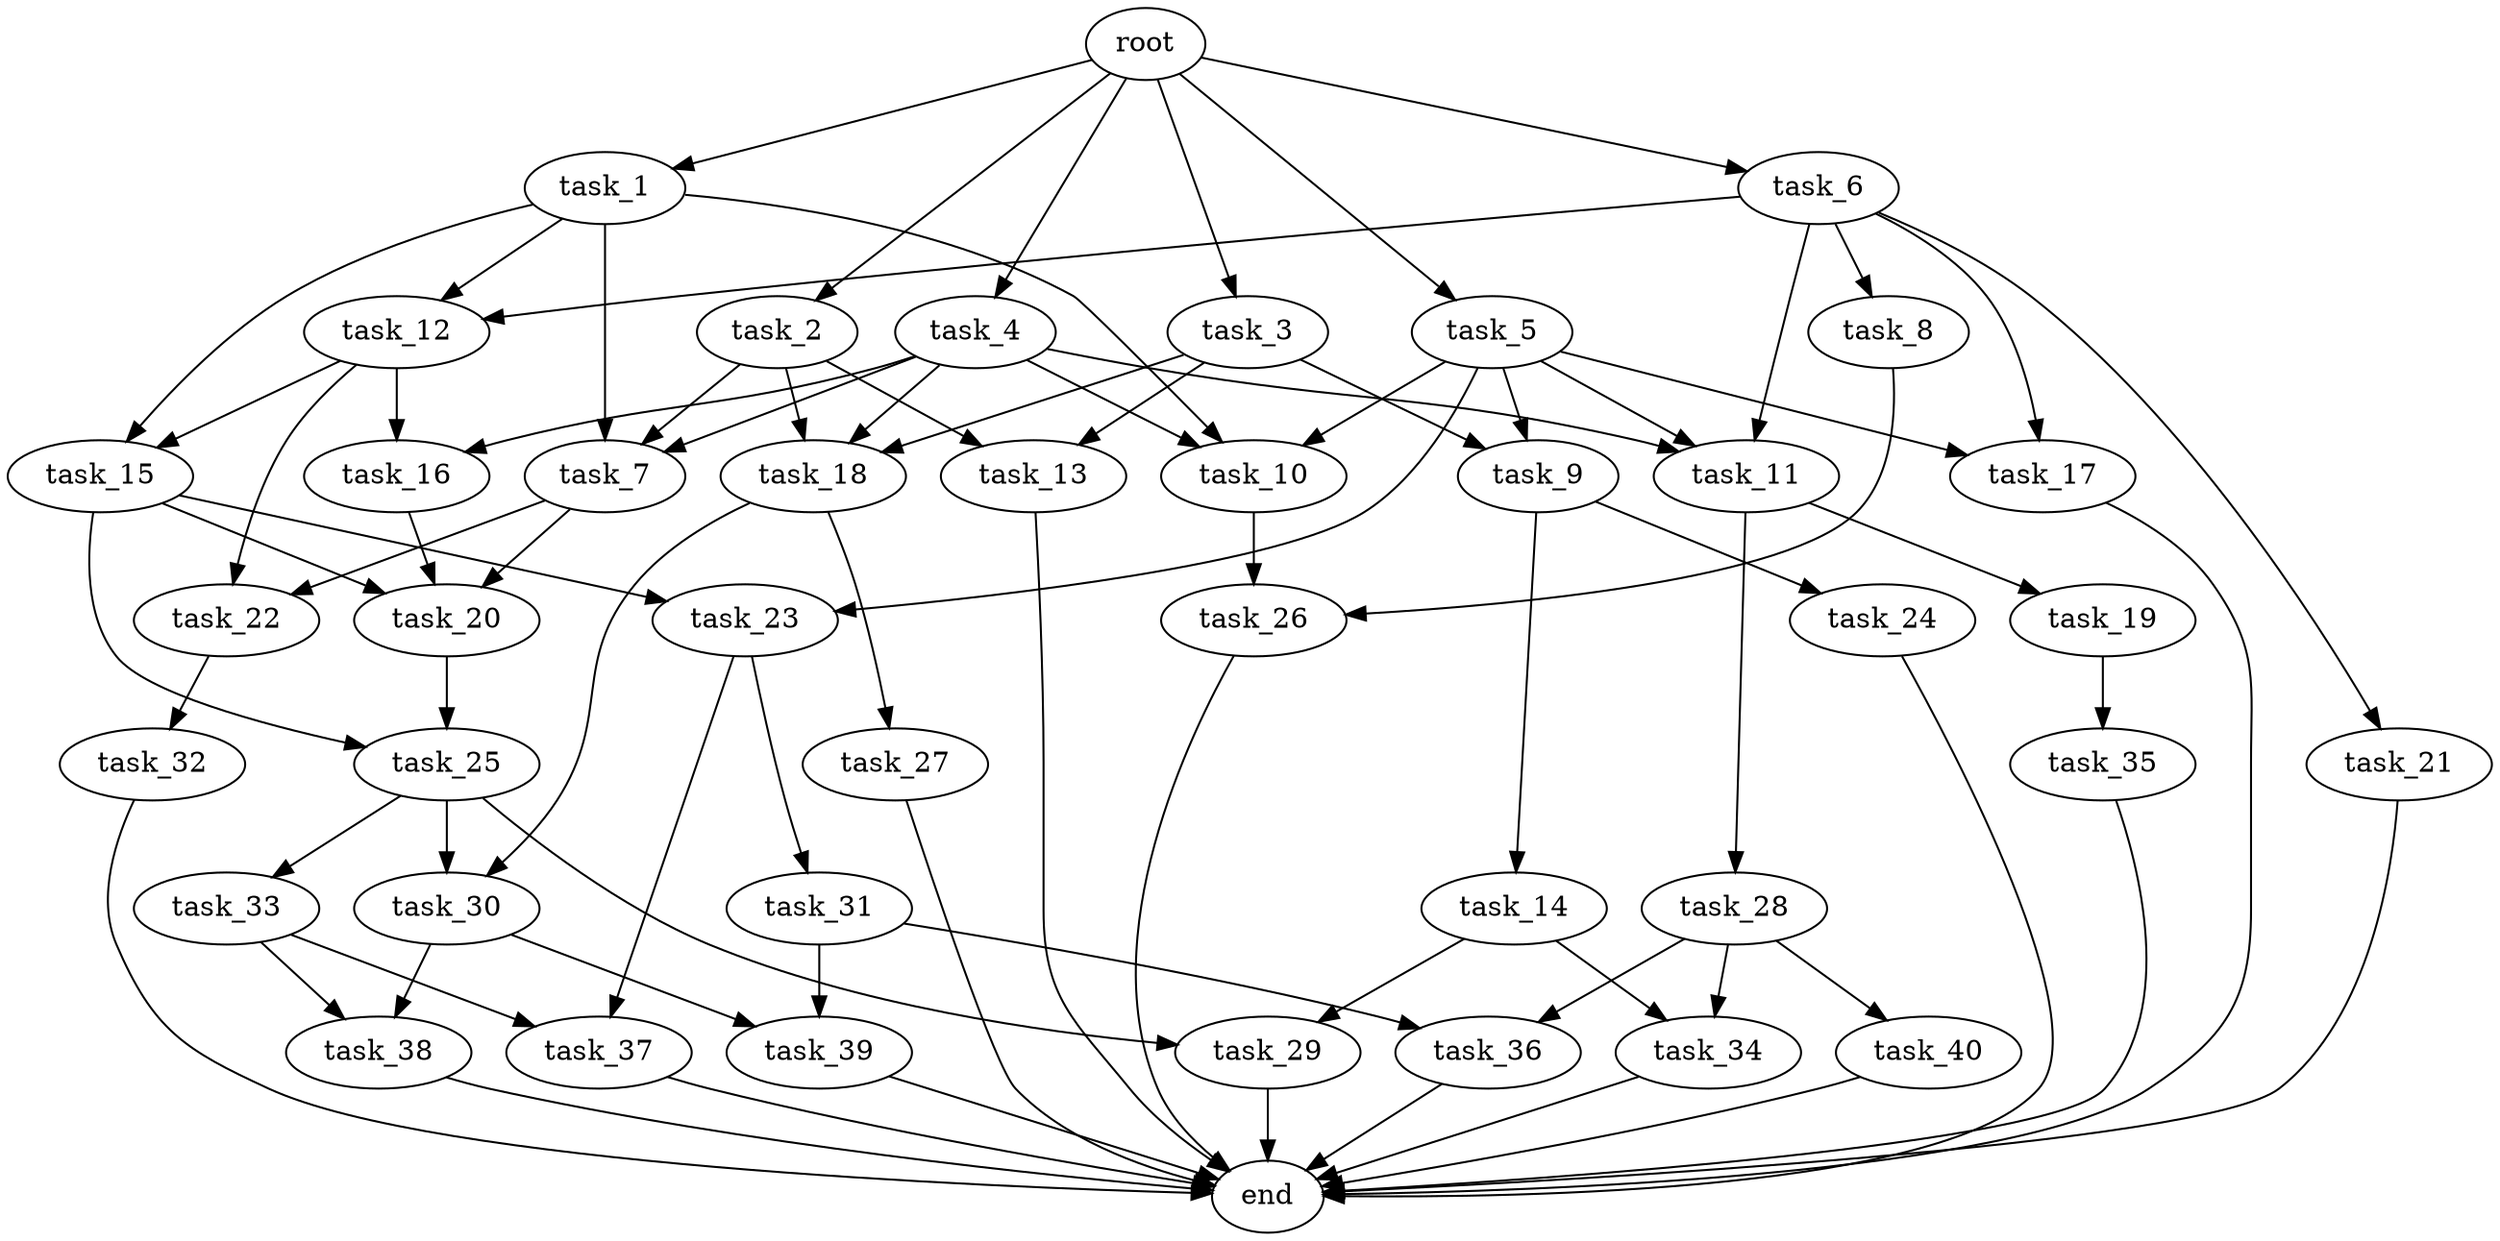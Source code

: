 digraph G {
  root [size="0.000000e+00"];
  task_1 [size="3.767974e+09"];
  task_2 [size="2.239544e+09"];
  task_3 [size="1.132211e+09"];
  task_4 [size="8.083591e+09"];
  task_5 [size="1.599937e+09"];
  task_6 [size="2.787092e+09"];
  task_7 [size="4.436569e+09"];
  task_8 [size="9.788900e+09"];
  task_9 [size="9.158882e+09"];
  task_10 [size="5.428842e+07"];
  task_11 [size="2.223702e+09"];
  task_12 [size="5.628654e+09"];
  task_13 [size="7.414588e+09"];
  task_14 [size="7.562565e+09"];
  task_15 [size="3.251639e+09"];
  task_16 [size="6.095949e+08"];
  task_17 [size="8.809883e+09"];
  task_18 [size="6.158207e+09"];
  task_19 [size="6.127869e+09"];
  task_20 [size="9.866420e+09"];
  task_21 [size="3.251175e+09"];
  task_22 [size="6.989109e+09"];
  task_23 [size="2.190619e+09"];
  task_24 [size="6.047508e+09"];
  task_25 [size="1.273078e+09"];
  task_26 [size="7.007443e+09"];
  task_27 [size="9.913074e+09"];
  task_28 [size="4.933070e+09"];
  task_29 [size="5.409640e+09"];
  task_30 [size="8.709794e+08"];
  task_31 [size="8.948182e+09"];
  task_32 [size="1.179612e+09"];
  task_33 [size="3.876779e+09"];
  task_34 [size="3.481269e+09"];
  task_35 [size="4.785322e+08"];
  task_36 [size="9.749427e+09"];
  task_37 [size="5.632559e+09"];
  task_38 [size="4.292950e+09"];
  task_39 [size="1.255261e+09"];
  task_40 [size="4.305040e+09"];
  end [size="0.000000e+00"];

  root -> task_1 [size="1.000000e-12"];
  root -> task_2 [size="1.000000e-12"];
  root -> task_3 [size="1.000000e-12"];
  root -> task_4 [size="1.000000e-12"];
  root -> task_5 [size="1.000000e-12"];
  root -> task_6 [size="1.000000e-12"];
  task_1 -> task_7 [size="1.478856e+08"];
  task_1 -> task_10 [size="1.809614e+06"];
  task_1 -> task_12 [size="2.814327e+08"];
  task_1 -> task_15 [size="1.625819e+08"];
  task_2 -> task_7 [size="1.478856e+08"];
  task_2 -> task_13 [size="3.707294e+08"];
  task_2 -> task_18 [size="2.052736e+08"];
  task_3 -> task_9 [size="4.579441e+08"];
  task_3 -> task_13 [size="3.707294e+08"];
  task_3 -> task_18 [size="2.052736e+08"];
  task_4 -> task_7 [size="1.478856e+08"];
  task_4 -> task_10 [size="1.809614e+06"];
  task_4 -> task_11 [size="7.412339e+07"];
  task_4 -> task_16 [size="3.047974e+07"];
  task_4 -> task_18 [size="2.052736e+08"];
  task_5 -> task_9 [size="4.579441e+08"];
  task_5 -> task_10 [size="1.809614e+06"];
  task_5 -> task_11 [size="7.412339e+07"];
  task_5 -> task_17 [size="4.404942e+08"];
  task_5 -> task_23 [size="1.095310e+08"];
  task_6 -> task_8 [size="9.788900e+08"];
  task_6 -> task_11 [size="7.412339e+07"];
  task_6 -> task_12 [size="2.814327e+08"];
  task_6 -> task_17 [size="4.404942e+08"];
  task_6 -> task_21 [size="3.251175e+08"];
  task_7 -> task_20 [size="3.288807e+08"];
  task_7 -> task_22 [size="3.494555e+08"];
  task_8 -> task_26 [size="3.503721e+08"];
  task_9 -> task_14 [size="7.562565e+08"];
  task_9 -> task_24 [size="6.047508e+08"];
  task_10 -> task_26 [size="3.503721e+08"];
  task_11 -> task_19 [size="6.127869e+08"];
  task_11 -> task_28 [size="4.933070e+08"];
  task_12 -> task_15 [size="1.625819e+08"];
  task_12 -> task_16 [size="3.047974e+07"];
  task_12 -> task_22 [size="3.494555e+08"];
  task_13 -> end [size="1.000000e-12"];
  task_14 -> task_29 [size="2.704820e+08"];
  task_14 -> task_34 [size="1.740634e+08"];
  task_15 -> task_20 [size="3.288807e+08"];
  task_15 -> task_23 [size="1.095310e+08"];
  task_15 -> task_25 [size="6.365392e+07"];
  task_16 -> task_20 [size="3.288807e+08"];
  task_17 -> end [size="1.000000e-12"];
  task_18 -> task_27 [size="9.913074e+08"];
  task_18 -> task_30 [size="4.354897e+07"];
  task_19 -> task_35 [size="4.785322e+07"];
  task_20 -> task_25 [size="6.365392e+07"];
  task_21 -> end [size="1.000000e-12"];
  task_22 -> task_32 [size="1.179612e+08"];
  task_23 -> task_31 [size="8.948182e+08"];
  task_23 -> task_37 [size="2.816280e+08"];
  task_24 -> end [size="1.000000e-12"];
  task_25 -> task_29 [size="2.704820e+08"];
  task_25 -> task_30 [size="4.354897e+07"];
  task_25 -> task_33 [size="3.876779e+08"];
  task_26 -> end [size="1.000000e-12"];
  task_27 -> end [size="1.000000e-12"];
  task_28 -> task_34 [size="1.740634e+08"];
  task_28 -> task_36 [size="4.874714e+08"];
  task_28 -> task_40 [size="4.305040e+08"];
  task_29 -> end [size="1.000000e-12"];
  task_30 -> task_38 [size="2.146475e+08"];
  task_30 -> task_39 [size="6.276305e+07"];
  task_31 -> task_36 [size="4.874714e+08"];
  task_31 -> task_39 [size="6.276305e+07"];
  task_32 -> end [size="1.000000e-12"];
  task_33 -> task_37 [size="2.816280e+08"];
  task_33 -> task_38 [size="2.146475e+08"];
  task_34 -> end [size="1.000000e-12"];
  task_35 -> end [size="1.000000e-12"];
  task_36 -> end [size="1.000000e-12"];
  task_37 -> end [size="1.000000e-12"];
  task_38 -> end [size="1.000000e-12"];
  task_39 -> end [size="1.000000e-12"];
  task_40 -> end [size="1.000000e-12"];
}
